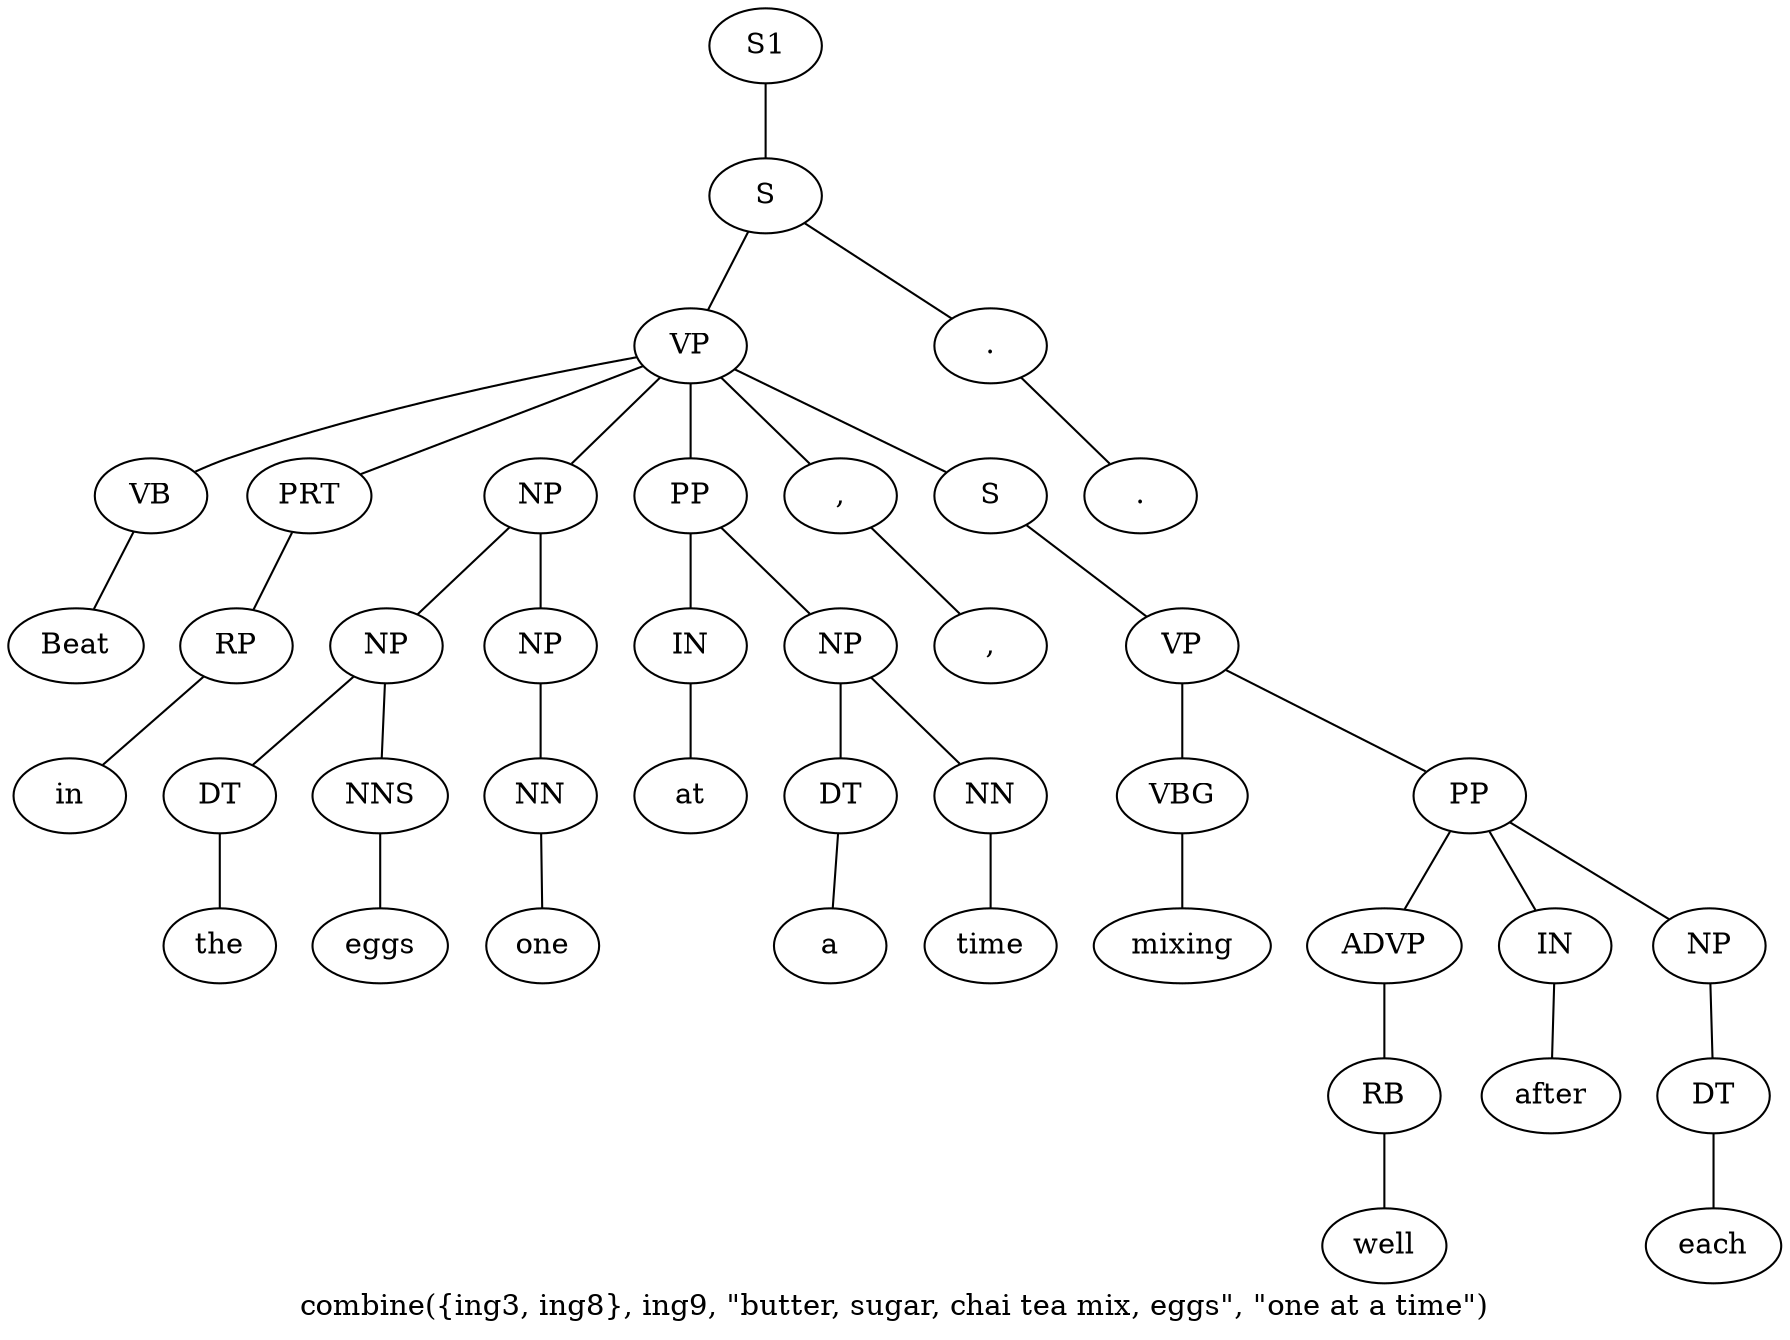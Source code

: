graph SyntaxGraph {
	label = "combine({ing3, ing8}, ing9, \"butter, sugar, chai tea mix, eggs\", \"one at a time\")";
	Node0 [label="S1"];
	Node1 [label="S"];
	Node2 [label="VP"];
	Node3 [label="VB"];
	Node4 [label="Beat"];
	Node5 [label="PRT"];
	Node6 [label="RP"];
	Node7 [label="in"];
	Node8 [label="NP"];
	Node9 [label="NP"];
	Node10 [label="DT"];
	Node11 [label="the"];
	Node12 [label="NNS"];
	Node13 [label="eggs"];
	Node14 [label="NP"];
	Node15 [label="NN"];
	Node16 [label="one"];
	Node17 [label="PP"];
	Node18 [label="IN"];
	Node19 [label="at"];
	Node20 [label="NP"];
	Node21 [label="DT"];
	Node22 [label="a"];
	Node23 [label="NN"];
	Node24 [label="time"];
	Node25 [label=","];
	Node26 [label=","];
	Node27 [label="S"];
	Node28 [label="VP"];
	Node29 [label="VBG"];
	Node30 [label="mixing"];
	Node31 [label="PP"];
	Node32 [label="ADVP"];
	Node33 [label="RB"];
	Node34 [label="well"];
	Node35 [label="IN"];
	Node36 [label="after"];
	Node37 [label="NP"];
	Node38 [label="DT"];
	Node39 [label="each"];
	Node40 [label="."];
	Node41 [label="."];

	Node0 -- Node1;
	Node1 -- Node2;
	Node1 -- Node40;
	Node2 -- Node3;
	Node2 -- Node5;
	Node2 -- Node8;
	Node2 -- Node17;
	Node2 -- Node25;
	Node2 -- Node27;
	Node3 -- Node4;
	Node5 -- Node6;
	Node6 -- Node7;
	Node8 -- Node9;
	Node8 -- Node14;
	Node9 -- Node10;
	Node9 -- Node12;
	Node10 -- Node11;
	Node12 -- Node13;
	Node14 -- Node15;
	Node15 -- Node16;
	Node17 -- Node18;
	Node17 -- Node20;
	Node18 -- Node19;
	Node20 -- Node21;
	Node20 -- Node23;
	Node21 -- Node22;
	Node23 -- Node24;
	Node25 -- Node26;
	Node27 -- Node28;
	Node28 -- Node29;
	Node28 -- Node31;
	Node29 -- Node30;
	Node31 -- Node32;
	Node31 -- Node35;
	Node31 -- Node37;
	Node32 -- Node33;
	Node33 -- Node34;
	Node35 -- Node36;
	Node37 -- Node38;
	Node38 -- Node39;
	Node40 -- Node41;
}